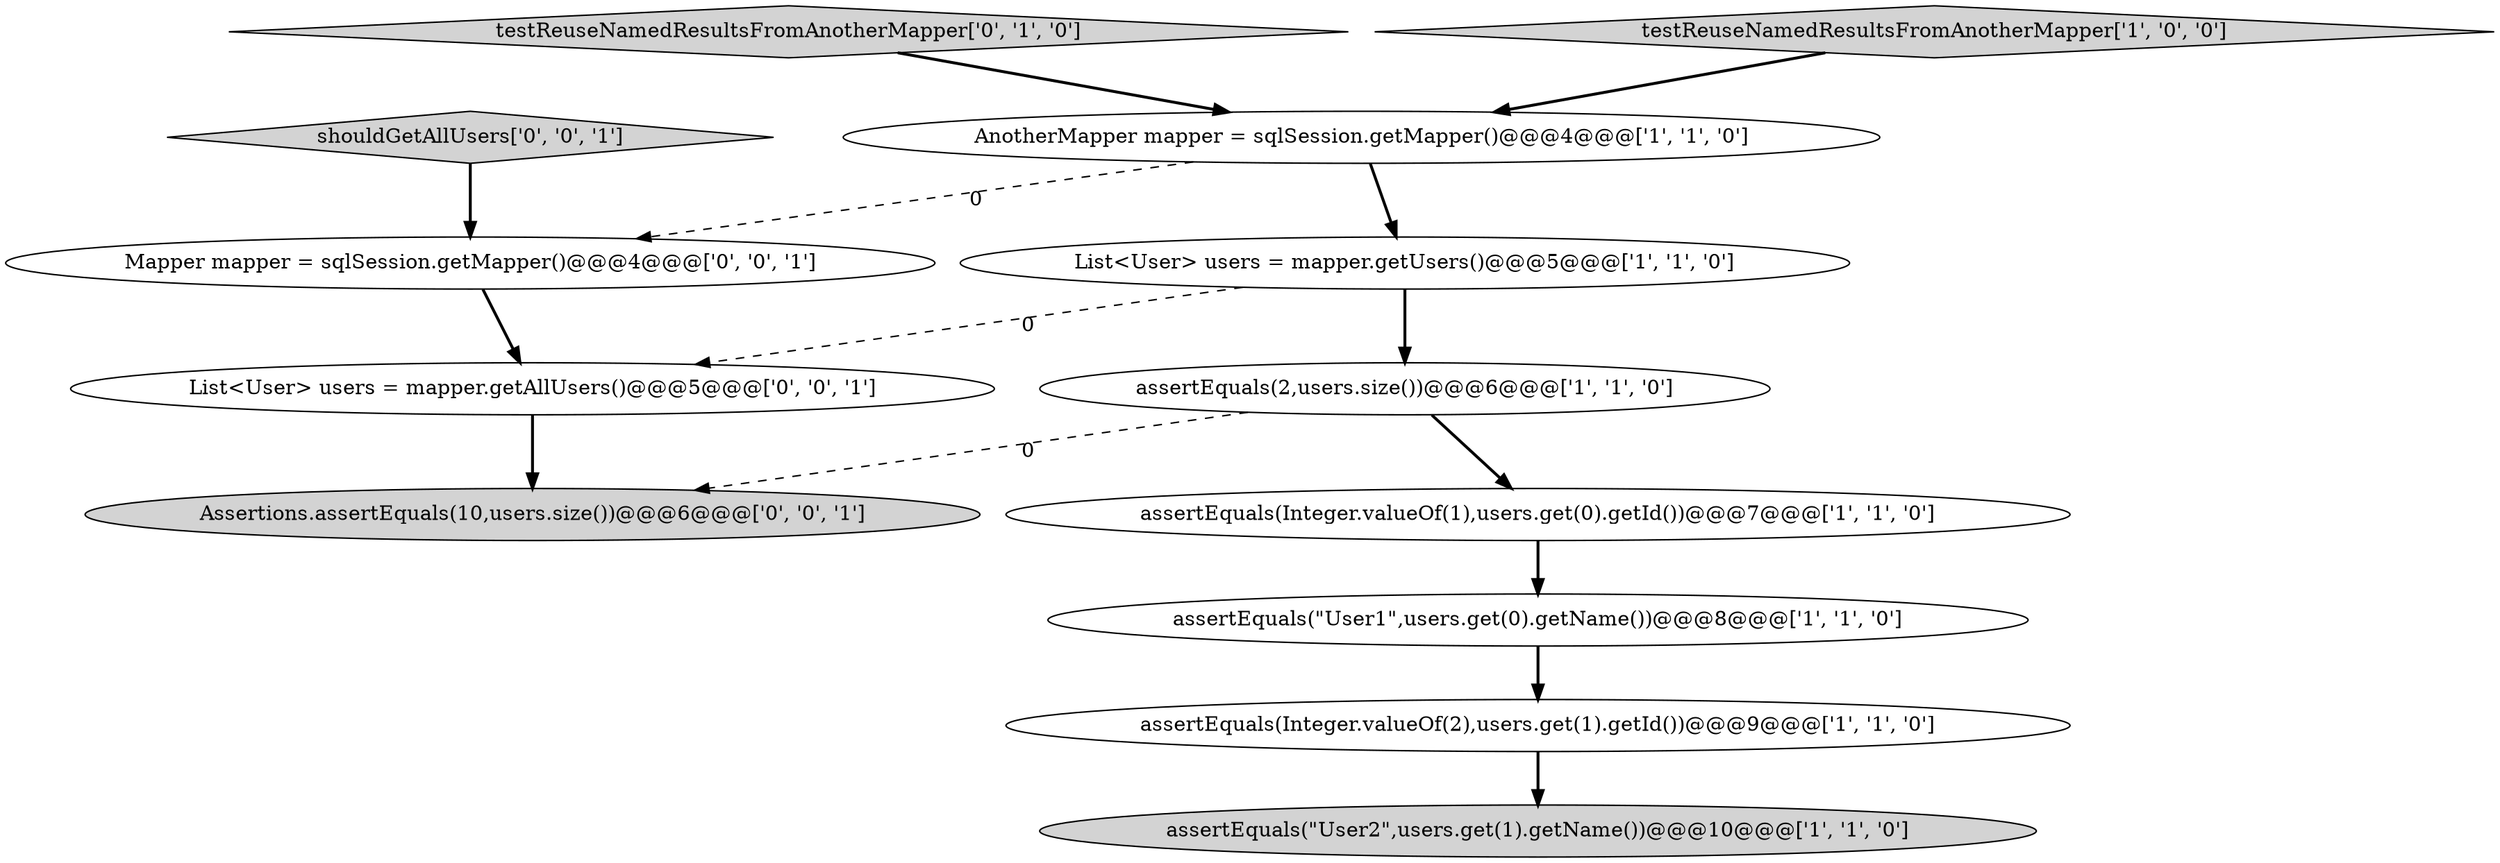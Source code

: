 digraph {
2 [style = filled, label = "AnotherMapper mapper = sqlSession.getMapper()@@@4@@@['1', '1', '0']", fillcolor = white, shape = ellipse image = "AAA0AAABBB1BBB"];
0 [style = filled, label = "List<User> users = mapper.getUsers()@@@5@@@['1', '1', '0']", fillcolor = white, shape = ellipse image = "AAA0AAABBB1BBB"];
12 [style = filled, label = "shouldGetAllUsers['0', '0', '1']", fillcolor = lightgray, shape = diamond image = "AAA0AAABBB3BBB"];
8 [style = filled, label = "testReuseNamedResultsFromAnotherMapper['0', '1', '0']", fillcolor = lightgray, shape = diamond image = "AAA0AAABBB2BBB"];
3 [style = filled, label = "assertEquals(\"User1\",users.get(0).getName())@@@8@@@['1', '1', '0']", fillcolor = white, shape = ellipse image = "AAA0AAABBB1BBB"];
7 [style = filled, label = "assertEquals(Integer.valueOf(2),users.get(1).getId())@@@9@@@['1', '1', '0']", fillcolor = white, shape = ellipse image = "AAA0AAABBB1BBB"];
10 [style = filled, label = "Assertions.assertEquals(10,users.size())@@@6@@@['0', '0', '1']", fillcolor = lightgray, shape = ellipse image = "AAA0AAABBB3BBB"];
11 [style = filled, label = "Mapper mapper = sqlSession.getMapper()@@@4@@@['0', '0', '1']", fillcolor = white, shape = ellipse image = "AAA0AAABBB3BBB"];
6 [style = filled, label = "assertEquals(2,users.size())@@@6@@@['1', '1', '0']", fillcolor = white, shape = ellipse image = "AAA0AAABBB1BBB"];
4 [style = filled, label = "assertEquals(\"User2\",users.get(1).getName())@@@10@@@['1', '1', '0']", fillcolor = lightgray, shape = ellipse image = "AAA0AAABBB1BBB"];
9 [style = filled, label = "List<User> users = mapper.getAllUsers()@@@5@@@['0', '0', '1']", fillcolor = white, shape = ellipse image = "AAA0AAABBB3BBB"];
1 [style = filled, label = "assertEquals(Integer.valueOf(1),users.get(0).getId())@@@7@@@['1', '1', '0']", fillcolor = white, shape = ellipse image = "AAA0AAABBB1BBB"];
5 [style = filled, label = "testReuseNamedResultsFromAnotherMapper['1', '0', '0']", fillcolor = lightgray, shape = diamond image = "AAA0AAABBB1BBB"];
1->3 [style = bold, label=""];
6->1 [style = bold, label=""];
2->11 [style = dashed, label="0"];
5->2 [style = bold, label=""];
2->0 [style = bold, label=""];
0->9 [style = dashed, label="0"];
7->4 [style = bold, label=""];
9->10 [style = bold, label=""];
8->2 [style = bold, label=""];
3->7 [style = bold, label=""];
11->9 [style = bold, label=""];
0->6 [style = bold, label=""];
6->10 [style = dashed, label="0"];
12->11 [style = bold, label=""];
}
